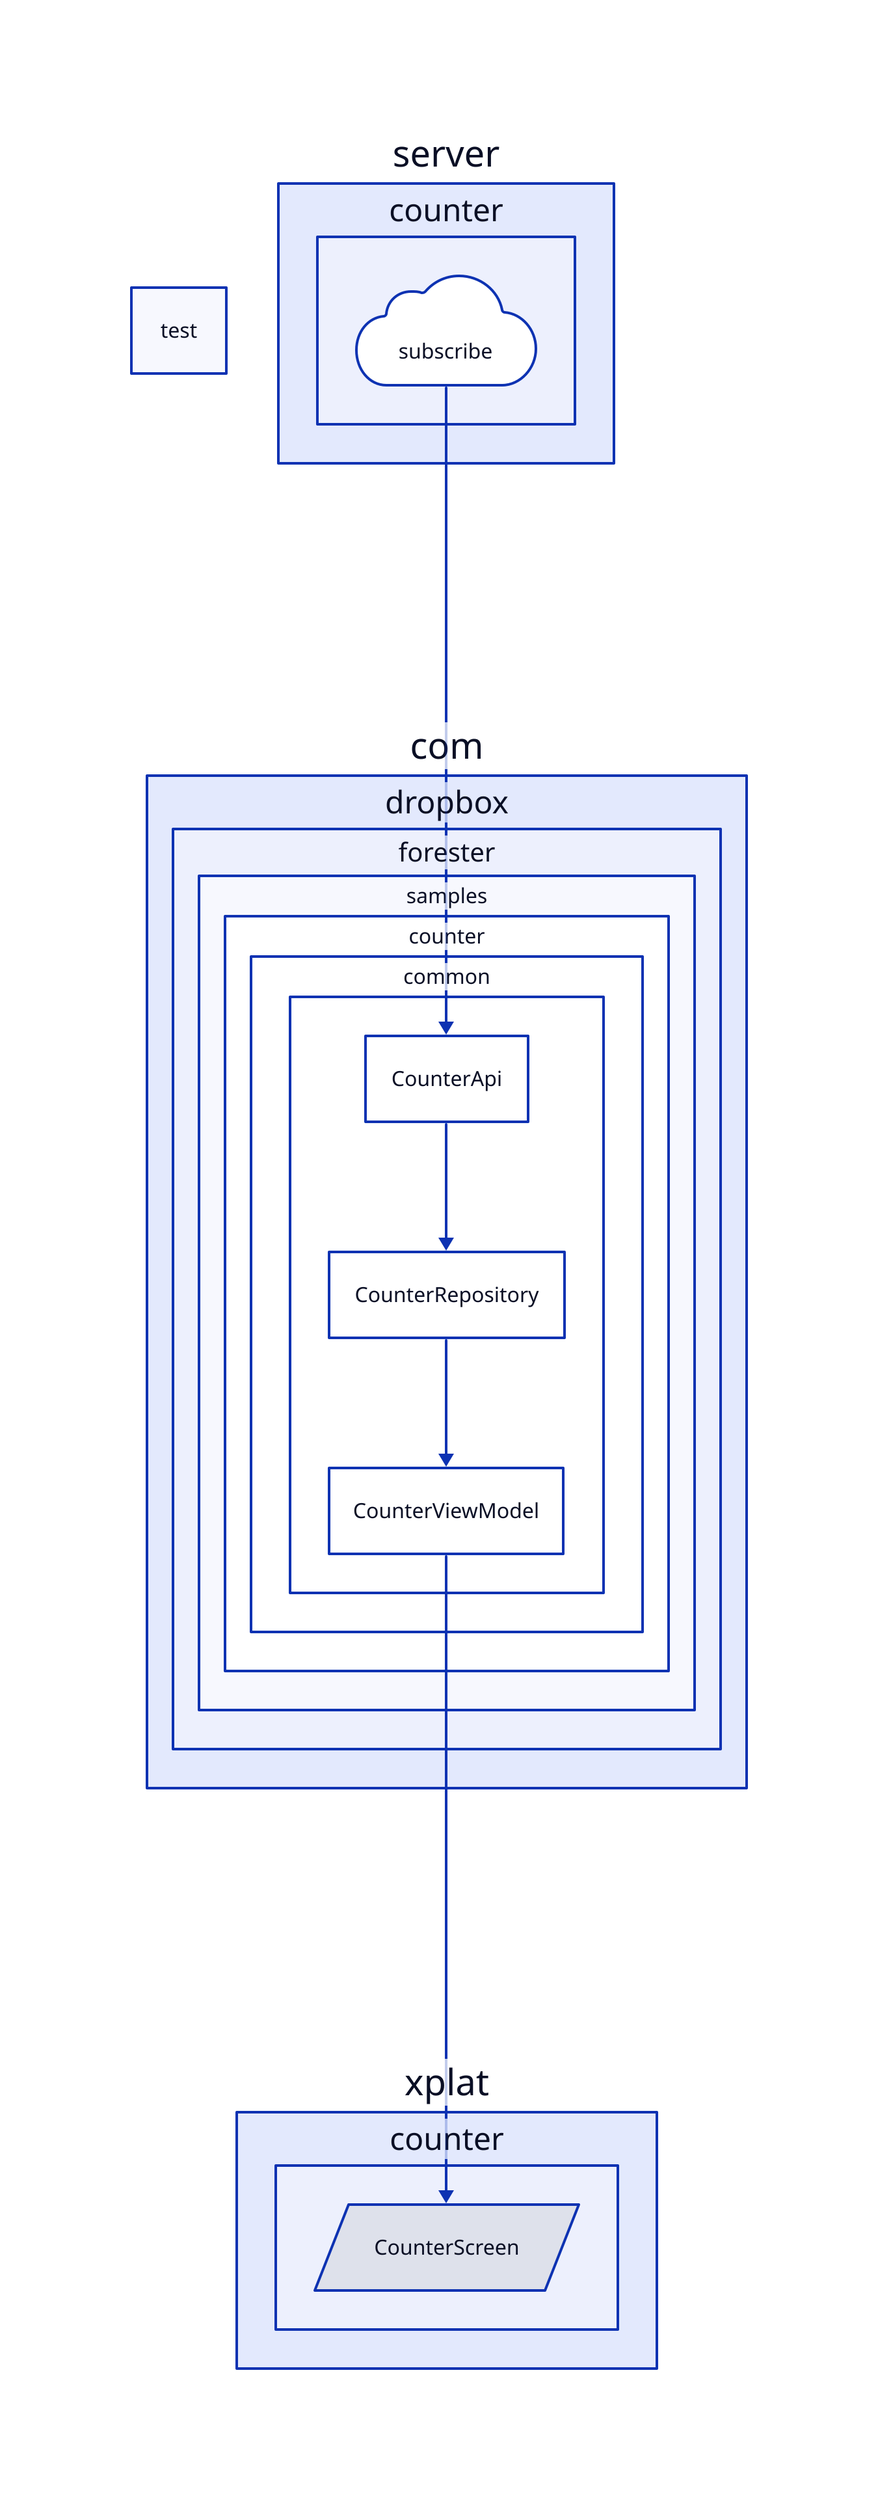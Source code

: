 com.dropbox.forester.samples.counter.common.CounterApi: {
     shape: rectangle
 }
com.dropbox.forester.samples.counter.common.CounterRepository: {
     shape: rectangle
 }
com.dropbox.forester.samples.counter.common.CounterViewModel: {
     shape: rectangle
 }
xplat.counter.CounterScreen: {
     shape: parallelogram
 }
test: {
     shape: rectangle
 }
server.counter.subscribe: {
     shape: cloud
 }
server.counter.subscribe -> com.dropbox.forester.samples.counter.common.CounterApi
com.dropbox.forester.samples.counter.common.CounterApi -> com.dropbox.forester.samples.counter.common.CounterRepository
com.dropbox.forester.samples.counter.common.CounterRepository -> com.dropbox.forester.samples.counter.common.CounterViewModel
com.dropbox.forester.samples.counter.common.CounterViewModel -> xplat.counter.CounterScreen
